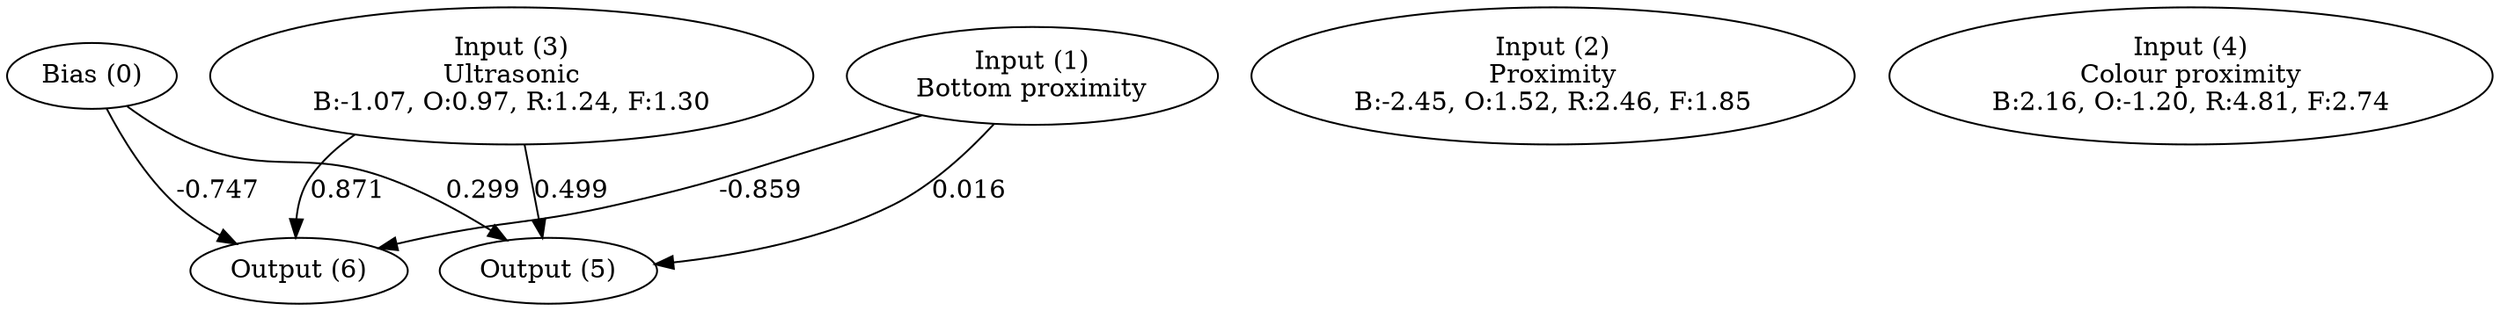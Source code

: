 digraph G {
  0 [ label="Bias (0)" ];
  1 [ label="Input (1)\nBottom proximity" ];
  2 [ label="Input (2)\nProximity\nB:-2.45, O:1.52, R:2.46, F:1.85" ];
  3 [ label="Input (3)\nUltrasonic\nB:-1.07, O:0.97, R:1.24, F:1.30" ];
  4 [ label="Input (4)\nColour proximity\nB:2.16, O:-1.20, R:4.81, F:2.74" ];
  5 [ label="Output (5)" ];
  6 [ label="Output (6)" ];
  { rank=same 0 1 2 3 4 }
  { rank=same 5 6 }
  0 -> 5 [ label="0.299" ];
  0 -> 6 [ label="-0.747" ];
  1 -> 5 [ label="0.016" ];
  1 -> 6 [ label="-0.859" ];
  3 -> 5 [ label="0.499" ];
  3 -> 6 [ label="0.871" ];
}
